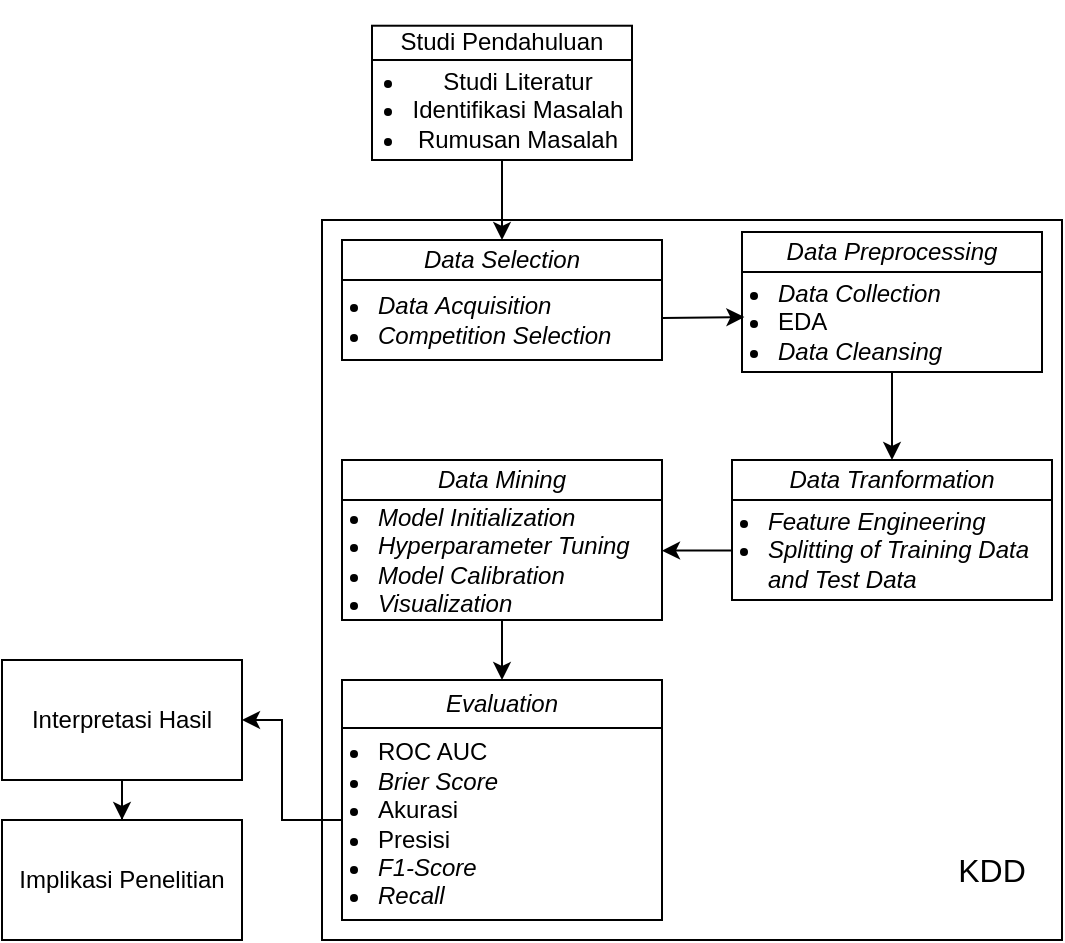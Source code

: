 <mxfile version="28.0.6">
  <diagram name="Page-1" id="-3GfilGTaR90cYOSTtcZ">
    <mxGraphModel dx="872" dy="529" grid="1" gridSize="10" guides="1" tooltips="1" connect="1" arrows="1" fold="1" page="1" pageScale="1" pageWidth="827" pageHeight="1169" math="0" shadow="0">
      <root>
        <mxCell id="0" />
        <mxCell id="1" parent="0" />
        <mxCell id="saLwknA0GXNG7D1MmVOP-2" value="" style="rounded=0;whiteSpace=wrap;html=1;fillColor=none;" parent="1" vertex="1">
          <mxGeometry x="350" y="360" width="370" height="360" as="geometry" />
        </mxCell>
        <mxCell id="8ibs3BHVswqHg6Q69FxU-11" style="edgeStyle=orthogonalEdgeStyle;rounded=0;orthogonalLoop=1;jettySize=auto;html=1;entryX=1;entryY=0.5;entryDx=0;entryDy=0;" parent="1" source="fY_PDfn8Z0zGqyVEPL1E-17" target="fY_PDfn8Z0zGqyVEPL1E-24" edge="1">
          <mxGeometry relative="1" as="geometry">
            <Array as="points">
              <mxPoint x="330" y="660" />
              <mxPoint x="330" y="610" />
            </Array>
          </mxGeometry>
        </mxCell>
        <mxCell id="fY_PDfn8Z0zGqyVEPL1E-23" value="" style="group;verticalAlign=top;align=left;" parent="1" vertex="1" connectable="0">
          <mxGeometry x="360" y="370" width="160" height="60" as="geometry" />
        </mxCell>
        <mxCell id="saLwknA0GXNG7D1MmVOP-8" value="&lt;i&gt;Data Selection&lt;/i&gt;" style="rounded=0;whiteSpace=wrap;html=1;fillColor=none;" parent="fY_PDfn8Z0zGqyVEPL1E-23" vertex="1">
          <mxGeometry width="160" height="20" as="geometry" />
        </mxCell>
        <mxCell id="saLwknA0GXNG7D1MmVOP-9" value="&lt;ul style=&quot;padding-left: 16px;&quot;&gt;&lt;li&gt;&lt;i style=&quot;background-color: transparent; color: light-dark(rgb(0, 0, 0), rgb(255, 255, 255));&quot;&gt;Data&amp;nbsp;Acquisition&lt;/i&gt;&lt;/li&gt;&lt;li&gt;&lt;i style=&quot;background-color: transparent; color: light-dark(rgb(0, 0, 0), rgb(255, 255, 255));&quot;&gt;Competition Selection&lt;/i&gt;&lt;/li&gt;&lt;/ul&gt;" style="rounded=0;whiteSpace=wrap;html=1;fillColor=none;align=left;verticalAlign=middle;labelPosition=center;verticalLabelPosition=middle;" parent="fY_PDfn8Z0zGqyVEPL1E-23" vertex="1">
          <mxGeometry y="20" width="160" height="40" as="geometry" />
        </mxCell>
        <mxCell id="fY_PDfn8Z0zGqyVEPL1E-27" style="edgeStyle=orthogonalEdgeStyle;rounded=0;orthogonalLoop=1;jettySize=auto;html=1;" parent="1" source="fY_PDfn8Z0zGqyVEPL1E-24" target="fY_PDfn8Z0zGqyVEPL1E-25" edge="1">
          <mxGeometry relative="1" as="geometry" />
        </mxCell>
        <mxCell id="fY_PDfn8Z0zGqyVEPL1E-24" value="Interpretasi Hasil" style="rounded=0;whiteSpace=wrap;html=1;fillColor=none;" parent="1" vertex="1">
          <mxGeometry x="190" y="580" width="120" height="60" as="geometry" />
        </mxCell>
        <mxCell id="fY_PDfn8Z0zGqyVEPL1E-25" value="Implikasi Penelitian" style="rounded=0;whiteSpace=wrap;html=1;fillColor=none;" parent="1" vertex="1">
          <mxGeometry x="190" y="660" width="120" height="60" as="geometry" />
        </mxCell>
        <mxCell id="_rzOTB0SLPU54-YsaPOa-1" value="" style="group;labelPosition=center;verticalLabelPosition=top;align=center;verticalAlign=bottom;" parent="1" vertex="1" connectable="0">
          <mxGeometry x="375" y="250" width="130" height="80" as="geometry" />
        </mxCell>
        <mxCell id="_rzOTB0SLPU54-YsaPOa-2" value="Studi Pendahuluan" style="rounded=0;whiteSpace=wrap;html=1;fillColor=none;" parent="_rzOTB0SLPU54-YsaPOa-1" vertex="1">
          <mxGeometry y="12.86" width="130" height="17.143" as="geometry" />
        </mxCell>
        <mxCell id="_rzOTB0SLPU54-YsaPOa-3" value="&lt;ul style=&quot;padding-left: 16px;&quot;&gt;&lt;li&gt;&lt;span style=&quot;background-color: transparent; color: light-dark(rgb(0, 0, 0), rgb(255, 255, 255));&quot;&gt;Studi Literatur&lt;/span&gt;&lt;/li&gt;&lt;li&gt;&lt;span style=&quot;background-color: transparent; color: light-dark(rgb(0, 0, 0), rgb(255, 255, 255));&quot;&gt;Identifikasi Masalah&lt;/span&gt;&lt;/li&gt;&lt;li&gt;&lt;span style=&quot;background-color: transparent; color: light-dark(rgb(0, 0, 0), rgb(255, 255, 255));&quot;&gt;&lt;span style=&quot;text-align: center;&quot;&gt;Rumusan Masalah&lt;/span&gt;&lt;/span&gt;&lt;/li&gt;&lt;/ul&gt;" style="rounded=0;whiteSpace=wrap;html=1;fillColor=none;align=center;verticalAlign=middle;labelPosition=center;verticalLabelPosition=middle;" parent="_rzOTB0SLPU54-YsaPOa-1" vertex="1">
          <mxGeometry y="30" width="130" height="50" as="geometry" />
        </mxCell>
        <mxCell id="_rzOTB0SLPU54-YsaPOa-14" value="KDD" style="text;html=1;align=center;verticalAlign=middle;whiteSpace=wrap;rounded=0;fontSize=16;" parent="1" vertex="1">
          <mxGeometry x="655" y="670" width="60" height="30" as="geometry" />
        </mxCell>
        <mxCell id="8ibs3BHVswqHg6Q69FxU-8" style="edgeStyle=orthogonalEdgeStyle;rounded=0;orthogonalLoop=1;jettySize=auto;html=1;entryX=0.5;entryY=0;entryDx=0;entryDy=0;" parent="1" source="saLwknA0GXNG7D1MmVOP-14" target="fY_PDfn8Z0zGqyVEPL1E-1" edge="1">
          <mxGeometry relative="1" as="geometry" />
        </mxCell>
        <mxCell id="8ibs3BHVswqHg6Q69FxU-10" style="edgeStyle=orthogonalEdgeStyle;rounded=0;orthogonalLoop=1;jettySize=auto;html=1;entryX=0.5;entryY=0;entryDx=0;entryDy=0;" parent="1" source="8ibs3BHVswqHg6Q69FxU-4" target="fY_PDfn8Z0zGqyVEPL1E-16" edge="1">
          <mxGeometry relative="1" as="geometry" />
        </mxCell>
        <mxCell id="x90xQHIDrnF--X3xd8_h-1" style="edgeStyle=orthogonalEdgeStyle;rounded=0;orthogonalLoop=1;jettySize=auto;html=1;entryX=0.5;entryY=0;entryDx=0;entryDy=0;" parent="1" source="_rzOTB0SLPU54-YsaPOa-3" target="saLwknA0GXNG7D1MmVOP-8" edge="1">
          <mxGeometry relative="1" as="geometry" />
        </mxCell>
        <mxCell id="x90xQHIDrnF--X3xd8_h-2" value="" style="endArrow=classic;html=1;rounded=0;entryX=0.008;entryY=0.451;entryDx=0;entryDy=0;entryPerimeter=0;exitX=1;exitY=0.474;exitDx=0;exitDy=0;exitPerimeter=0;" parent="1" source="saLwknA0GXNG7D1MmVOP-9" target="saLwknA0GXNG7D1MmVOP-14" edge="1">
          <mxGeometry width="50" height="50" relative="1" as="geometry">
            <mxPoint x="410" y="450" as="sourcePoint" />
            <mxPoint x="460" y="400" as="targetPoint" />
          </mxGeometry>
        </mxCell>
        <mxCell id="x90xQHIDrnF--X3xd8_h-3" value="" style="group;align=left;" parent="1" vertex="1" connectable="0">
          <mxGeometry x="560" y="366" width="150" height="70" as="geometry" />
        </mxCell>
        <mxCell id="saLwknA0GXNG7D1MmVOP-13" value="&lt;i&gt;Data Preprocessing&lt;/i&gt;" style="rounded=0;whiteSpace=wrap;html=1;fillColor=none;verticalAlign=middle;labelPosition=center;verticalLabelPosition=middle;align=center;" parent="x90xQHIDrnF--X3xd8_h-3" vertex="1">
          <mxGeometry width="150" height="20" as="geometry" />
        </mxCell>
        <mxCell id="saLwknA0GXNG7D1MmVOP-14" value="&lt;ul style=&quot;padding-left: 16px;&quot;&gt;&lt;li&gt;&lt;i&gt;Data Collection&lt;/i&gt;&lt;/li&gt;&lt;li&gt;EDA&lt;/li&gt;&lt;li&gt;&lt;i&gt;Data&amp;nbsp;Cleansing&lt;/i&gt;&lt;/li&gt;&lt;/ul&gt;" style="rounded=0;fillColor=none;align=left;verticalAlign=middle;html=1;labelPosition=center;verticalLabelPosition=middle;" parent="x90xQHIDrnF--X3xd8_h-3" vertex="1">
          <mxGeometry y="20" width="150" height="50" as="geometry" />
        </mxCell>
        <mxCell id="x90xQHIDrnF--X3xd8_h-5" value="" style="group" parent="1" vertex="1" connectable="0">
          <mxGeometry x="360" y="480" width="160" height="80" as="geometry" />
        </mxCell>
        <mxCell id="8ibs3BHVswqHg6Q69FxU-4" value="&lt;ul style=&quot;padding-left: 16px;&quot;&gt;&lt;li&gt;&lt;i&gt;Model Initialization&lt;/i&gt;&lt;/li&gt;&lt;li&gt;&lt;i&gt;Hyperparameter Tuning&lt;/i&gt;&lt;/li&gt;&lt;li&gt;&lt;i&gt;Model Calibration&lt;/i&gt;&lt;/li&gt;&lt;li&gt;&lt;i&gt;Visualization&lt;/i&gt;&lt;/li&gt;&lt;/ul&gt;" style="rounded=0;whiteSpace=wrap;html=1;fillColor=none;verticalAlign=middle;align=left;labelPosition=center;verticalLabelPosition=middle;" parent="x90xQHIDrnF--X3xd8_h-5" vertex="1">
          <mxGeometry y="20" width="160" height="60" as="geometry" />
        </mxCell>
        <mxCell id="8ibs3BHVswqHg6Q69FxU-5" value="&lt;i&gt;Data Mining&lt;/i&gt;" style="rounded=0;whiteSpace=wrap;html=1;fillColor=none;" parent="x90xQHIDrnF--X3xd8_h-5" vertex="1">
          <mxGeometry width="160" height="20" as="geometry" />
        </mxCell>
        <mxCell id="x90xQHIDrnF--X3xd8_h-6" style="rounded=0;orthogonalLoop=1;jettySize=auto;html=1;entryX=1;entryY=0.422;entryDx=0;entryDy=0;entryPerimeter=0;" parent="1" source="fY_PDfn8Z0zGqyVEPL1E-4" target="8ibs3BHVswqHg6Q69FxU-4" edge="1">
          <mxGeometry relative="1" as="geometry" />
        </mxCell>
        <mxCell id="x90xQHIDrnF--X3xd8_h-7" value="" style="group" parent="1" vertex="1" connectable="0">
          <mxGeometry x="360" y="590" width="160" height="120" as="geometry" />
        </mxCell>
        <mxCell id="fY_PDfn8Z0zGqyVEPL1E-16" value="&lt;i&gt;Evaluation&lt;/i&gt;" style="rounded=0;whiteSpace=wrap;html=1;fillColor=none;" parent="x90xQHIDrnF--X3xd8_h-7" vertex="1">
          <mxGeometry width="160" height="24" as="geometry" />
        </mxCell>
        <mxCell id="fY_PDfn8Z0zGqyVEPL1E-17" value="&lt;ul style=&quot;padding-left: 16px;&quot;&gt;&lt;li&gt;&lt;font&gt;ROC AUC&lt;/font&gt;&lt;/li&gt;&lt;li&gt;&lt;i&gt;&lt;font&gt;Brier Score&lt;/font&gt;&lt;/i&gt;&lt;/li&gt;&lt;li&gt;&lt;font style=&quot;&quot;&gt;Akurasi&lt;/font&gt;&lt;/li&gt;&lt;li&gt;&lt;span style=&quot;&quot;&gt;&lt;font&gt;Presisi&lt;/font&gt;&lt;/span&gt;&lt;/li&gt;&lt;li&gt;&lt;span style=&quot;&quot;&gt;&lt;i&gt;&lt;font&gt;F1-Score&lt;/font&gt;&lt;/i&gt;&lt;/span&gt;&lt;/li&gt;&lt;li&gt;&lt;span style=&quot;&quot;&gt;&lt;i&gt;&lt;font&gt;Recall&lt;/font&gt;&lt;/i&gt;&lt;/span&gt;&lt;/li&gt;&lt;/ul&gt;" style="rounded=0;whiteSpace=wrap;html=1;fillColor=none;align=left;verticalAlign=middle;labelPosition=center;verticalLabelPosition=middle;" parent="x90xQHIDrnF--X3xd8_h-7" vertex="1">
          <mxGeometry y="24" width="160" height="96" as="geometry" />
        </mxCell>
        <mxCell id="fY_PDfn8Z0zGqyVEPL1E-4" value="&lt;ul style=&quot;padding-left: 16px;&quot;&gt;&lt;li&gt;&lt;i&gt;Feature Engineering&lt;/i&gt;&lt;/li&gt;&lt;li&gt;&lt;i&gt;Splitting of Training Data and Test Data&lt;/i&gt;&lt;/li&gt;&lt;/ul&gt;" style="rounded=0;whiteSpace=wrap;html=1;fillColor=none;verticalAlign=middle;align=left;labelPosition=center;verticalLabelPosition=middle;" parent="1" vertex="1">
          <mxGeometry x="555" y="500" width="160" height="50" as="geometry" />
        </mxCell>
        <mxCell id="fY_PDfn8Z0zGqyVEPL1E-1" value="&lt;i&gt;Data&amp;nbsp;Tranformation&lt;/i&gt;" style="rounded=0;whiteSpace=wrap;html=1;fillColor=none;" parent="1" vertex="1">
          <mxGeometry x="555" y="480" width="160" height="20" as="geometry" />
        </mxCell>
      </root>
    </mxGraphModel>
  </diagram>
</mxfile>
